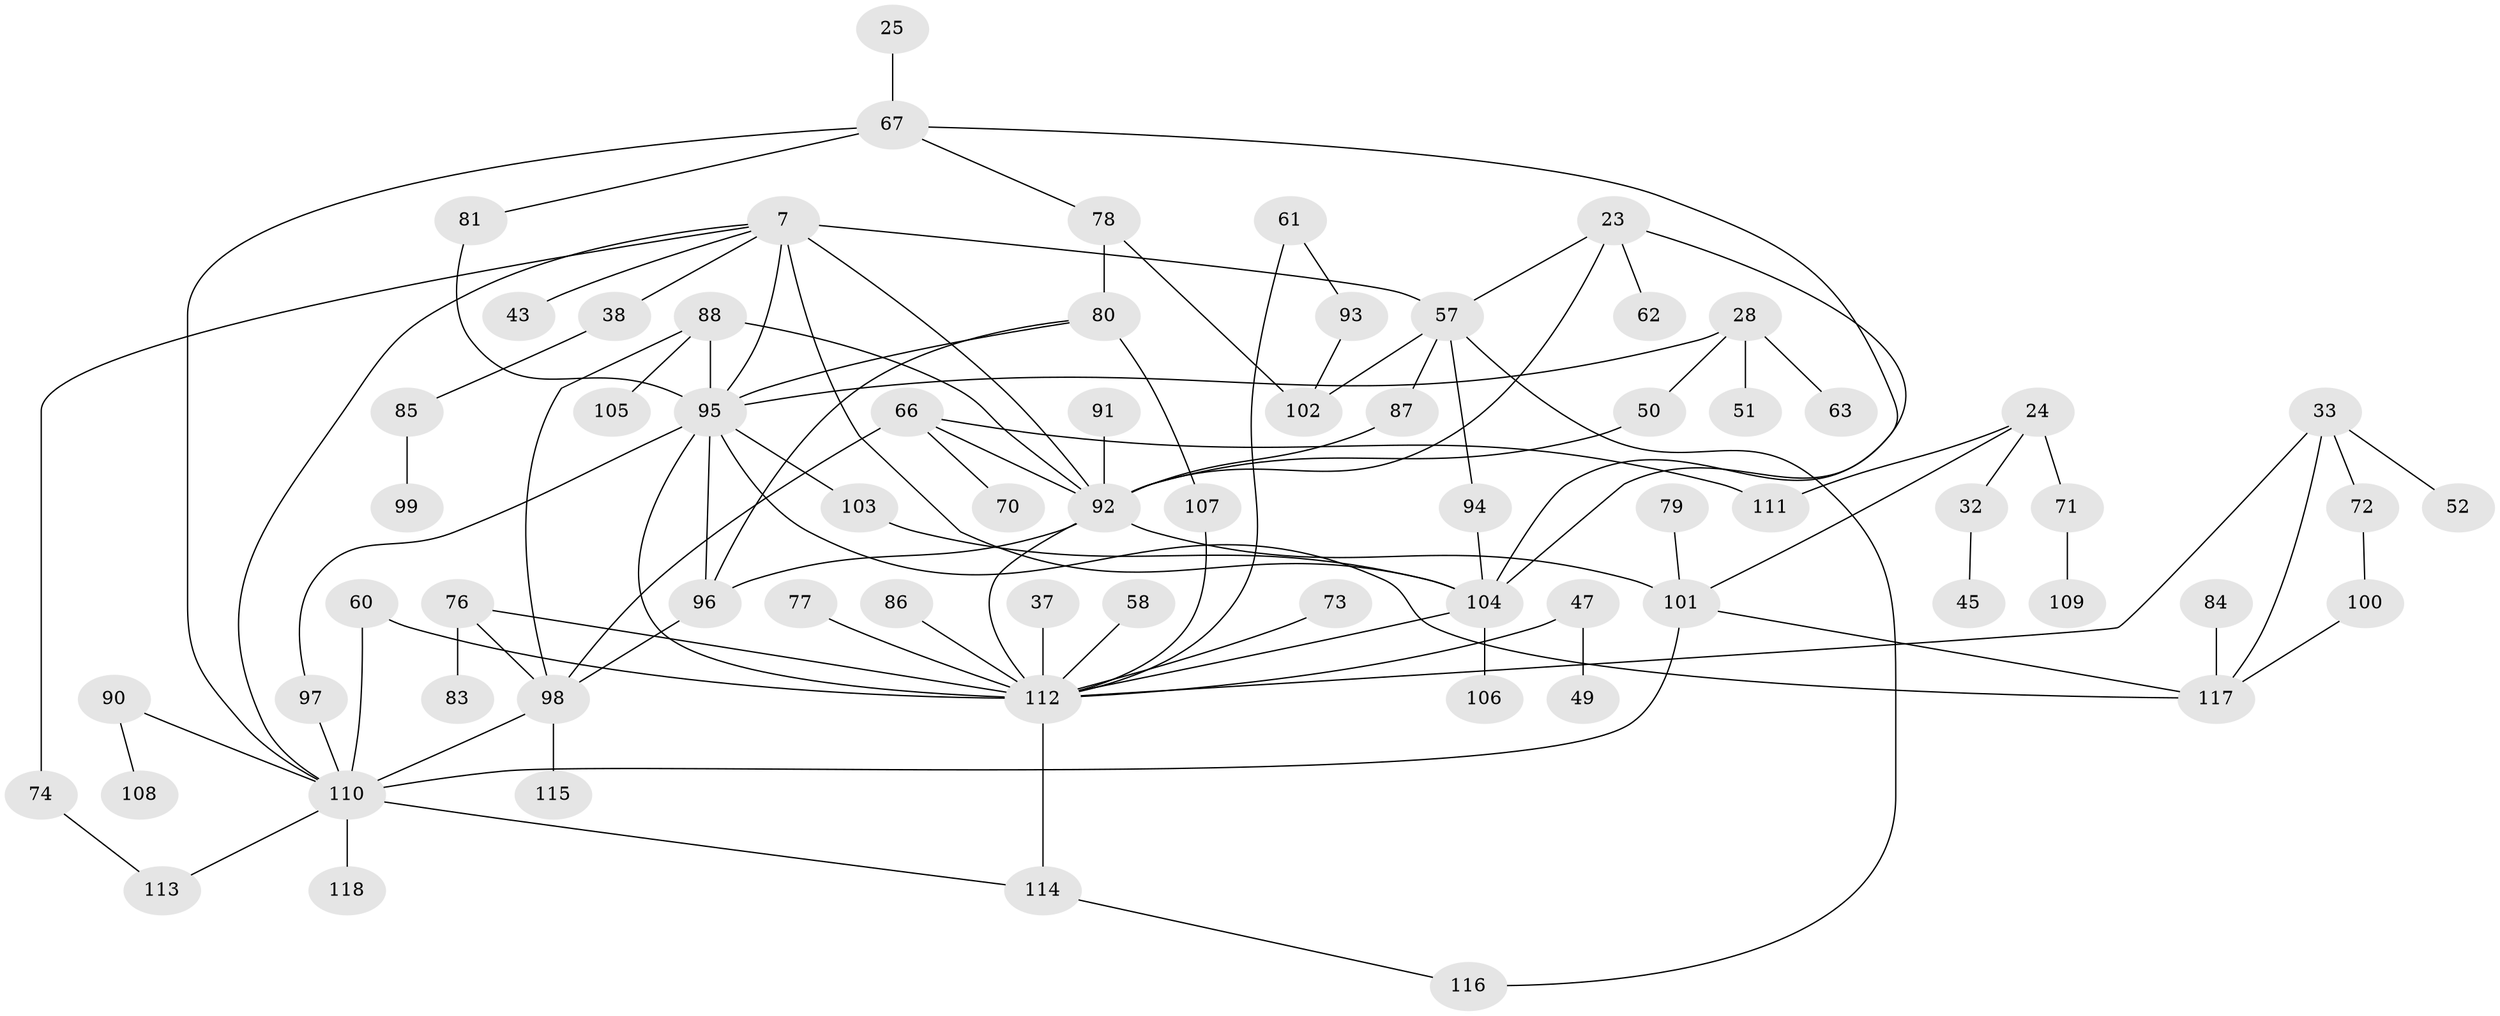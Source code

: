 // original degree distribution, {8: 0.025423728813559324, 4: 0.17796610169491525, 7: 0.00847457627118644, 3: 0.211864406779661, 9: 0.00847457627118644, 2: 0.288135593220339, 5: 0.025423728813559324, 6: 0.01694915254237288, 1: 0.23728813559322035}
// Generated by graph-tools (version 1.1) at 2025/46/03/04/25 21:46:17]
// undirected, 70 vertices, 100 edges
graph export_dot {
graph [start="1"]
  node [color=gray90,style=filled];
  7 [super="+1"];
  23;
  24;
  25;
  28 [super="+20"];
  32;
  33;
  37;
  38;
  43;
  45;
  47;
  49;
  50;
  51;
  52;
  57 [super="+15"];
  58;
  60;
  61;
  62;
  63;
  66;
  67 [super="+16"];
  70;
  71;
  72;
  73;
  74;
  76;
  77;
  78;
  79;
  80;
  81;
  83;
  84;
  85;
  86;
  87 [super="+64"];
  88 [super="+34"];
  90;
  91;
  92 [super="+46+42"];
  93;
  94;
  95 [super="+18+11"];
  96 [super="+8+41+56"];
  97 [super="+54"];
  98 [super="+68+53+75"];
  99;
  100;
  101 [super="+22"];
  102;
  103;
  104 [super="+55+82"];
  105;
  106;
  107;
  108;
  109;
  110 [super="+10+12+19"];
  111;
  112 [super="+35+48+89"];
  113 [super="+65"];
  114 [super="+69"];
  115;
  116;
  117 [super="+59"];
  118;
  7 -- 38;
  7 -- 43 [weight=2];
  7 -- 104;
  7 -- 74;
  7 -- 57 [weight=2];
  7 -- 95 [weight=3];
  7 -- 110;
  7 -- 92 [weight=3];
  23 -- 57;
  23 -- 62;
  23 -- 104;
  23 -- 92;
  24 -- 32;
  24 -- 71;
  24 -- 111;
  24 -- 101;
  25 -- 67;
  28 -- 50;
  28 -- 63;
  28 -- 51;
  28 -- 95 [weight=2];
  32 -- 45;
  33 -- 52;
  33 -- 72;
  33 -- 112;
  33 -- 117;
  37 -- 112;
  38 -- 85;
  47 -- 49;
  47 -- 112;
  50 -- 92;
  57 -- 102;
  57 -- 116;
  57 -- 94;
  57 -- 87;
  58 -- 112;
  60 -- 110;
  60 -- 112;
  61 -- 93;
  61 -- 112;
  66 -- 70;
  66 -- 111;
  66 -- 92;
  66 -- 98;
  67 -- 81;
  67 -- 78;
  67 -- 110;
  67 -- 104;
  71 -- 109;
  72 -- 100;
  73 -- 112;
  74 -- 113;
  76 -- 83;
  76 -- 98;
  76 -- 112;
  77 -- 112;
  78 -- 80;
  78 -- 102;
  79 -- 101;
  80 -- 107;
  80 -- 96;
  80 -- 95;
  81 -- 95;
  84 -- 117;
  85 -- 99;
  86 -- 112;
  87 -- 92;
  88 -- 95 [weight=2];
  88 -- 105;
  88 -- 92;
  88 -- 98;
  90 -- 108;
  90 -- 110;
  91 -- 92;
  92 -- 112 [weight=2];
  92 -- 101;
  92 -- 96;
  93 -- 102;
  94 -- 104;
  95 -- 103;
  95 -- 112 [weight=2];
  95 -- 97;
  95 -- 117;
  95 -- 96 [weight=2];
  96 -- 98;
  97 -- 110;
  98 -- 115;
  98 -- 110;
  100 -- 117;
  101 -- 117;
  101 -- 110 [weight=2];
  103 -- 104;
  104 -- 106;
  104 -- 112 [weight=2];
  107 -- 112;
  110 -- 118;
  110 -- 114;
  110 -- 113;
  112 -- 114;
  114 -- 116;
}
